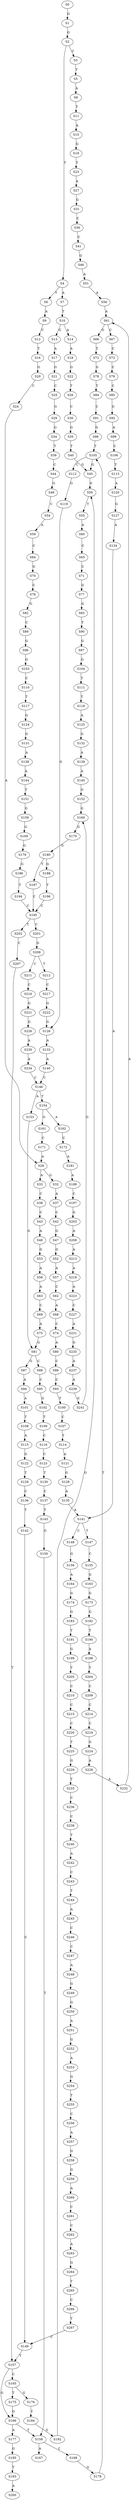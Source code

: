 strict digraph  {
	S0 -> S1 [ label = G ];
	S1 -> S2 [ label = G ];
	S2 -> S3 [ label = C ];
	S2 -> S4 [ label = T ];
	S3 -> S5 [ label = T ];
	S4 -> S6 [ label = T ];
	S4 -> S7 [ label = A ];
	S5 -> S8 [ label = A ];
	S6 -> S9 [ label = A ];
	S7 -> S10 [ label = T ];
	S8 -> S11 [ label = T ];
	S9 -> S12 [ label = C ];
	S10 -> S13 [ label = G ];
	S10 -> S14 [ label = A ];
	S11 -> S15 [ label = A ];
	S12 -> S16 [ label = T ];
	S13 -> S17 [ label = A ];
	S14 -> S18 [ label = A ];
	S15 -> S19 [ label = G ];
	S16 -> S20 [ label = G ];
	S17 -> S21 [ label = G ];
	S18 -> S22 [ label = G ];
	S19 -> S23 [ label = T ];
	S20 -> S24 [ label = C ];
	S21 -> S25 [ label = C ];
	S22 -> S26 [ label = T ];
	S23 -> S27 [ label = A ];
	S24 -> S28 [ label = A ];
	S25 -> S29 [ label = G ];
	S26 -> S30 [ label = C ];
	S27 -> S31 [ label = G ];
	S28 -> S32 [ label = G ];
	S28 -> S33 [ label = A ];
	S29 -> S34 [ label = G ];
	S30 -> S35 [ label = G ];
	S31 -> S36 [ label = C ];
	S32 -> S37 [ label = A ];
	S33 -> S38 [ label = C ];
	S34 -> S39 [ label = T ];
	S35 -> S40 [ label = T ];
	S36 -> S41 [ label = C ];
	S37 -> S42 [ label = C ];
	S38 -> S43 [ label = C ];
	S39 -> S44 [ label = C ];
	S40 -> S45 [ label = G ];
	S41 -> S46 [ label = G ];
	S42 -> S47 [ label = G ];
	S43 -> S48 [ label = A ];
	S44 -> S49 [ label = G ];
	S45 -> S50 [ label = G ];
	S46 -> S51 [ label = A ];
	S47 -> S52 [ label = G ];
	S48 -> S53 [ label = G ];
	S49 -> S54 [ label = C ];
	S50 -> S55 [ label = T ];
	S51 -> S56 [ label = A ];
	S52 -> S57 [ label = A ];
	S53 -> S58 [ label = A ];
	S54 -> S59 [ label = A ];
	S55 -> S60 [ label = A ];
	S56 -> S61 [ label = A ];
	S57 -> S62 [ label = C ];
	S58 -> S63 [ label = A ];
	S59 -> S64 [ label = C ];
	S60 -> S65 [ label = C ];
	S61 -> S66 [ label = G ];
	S61 -> S67 [ label = C ];
	S62 -> S68 [ label = A ];
	S63 -> S69 [ label = C ];
	S64 -> S70 [ label = G ];
	S65 -> S71 [ label = C ];
	S66 -> S72 [ label = T ];
	S67 -> S73 [ label = C ];
	S68 -> S74 [ label = C ];
	S69 -> S75 [ label = A ];
	S70 -> S76 [ label = C ];
	S71 -> S77 [ label = G ];
	S72 -> S78 [ label = G ];
	S73 -> S79 [ label = C ];
	S74 -> S80 [ label = A ];
	S75 -> S81 [ label = G ];
	S76 -> S82 [ label = G ];
	S77 -> S83 [ label = G ];
	S78 -> S84 [ label = T ];
	S79 -> S85 [ label = C ];
	S80 -> S86 [ label = C ];
	S81 -> S87 [ label = G ];
	S81 -> S88 [ label = C ];
	S82 -> S89 [ label = C ];
	S83 -> S90 [ label = T ];
	S84 -> S91 [ label = C ];
	S85 -> S92 [ label = G ];
	S86 -> S93 [ label = C ];
	S87 -> S94 [ label = A ];
	S88 -> S95 [ label = C ];
	S89 -> S96 [ label = G ];
	S90 -> S97 [ label = G ];
	S91 -> S98 [ label = G ];
	S92 -> S99 [ label = A ];
	S93 -> S100 [ label = T ];
	S94 -> S101 [ label = A ];
	S95 -> S102 [ label = G ];
	S96 -> S103 [ label = G ];
	S97 -> S104 [ label = G ];
	S98 -> S105 [ label = T ];
	S99 -> S106 [ label = C ];
	S100 -> S107 [ label = C ];
	S101 -> S108 [ label = T ];
	S102 -> S109 [ label = T ];
	S103 -> S110 [ label = C ];
	S104 -> S111 [ label = T ];
	S105 -> S112 [ label = C ];
	S105 -> S45 [ label = G ];
	S106 -> S113 [ label = T ];
	S107 -> S114 [ label = T ];
	S108 -> S115 [ label = A ];
	S109 -> S116 [ label = C ];
	S110 -> S117 [ label = T ];
	S111 -> S118 [ label = T ];
	S112 -> S119 [ label = G ];
	S113 -> S120 [ label = A ];
	S114 -> S121 [ label = A ];
	S115 -> S122 [ label = G ];
	S116 -> S123 [ label = C ];
	S117 -> S124 [ label = G ];
	S118 -> S125 [ label = A ];
	S119 -> S126 [ label = G ];
	S120 -> S127 [ label = G ];
	S121 -> S128 [ label = G ];
	S122 -> S129 [ label = T ];
	S123 -> S130 [ label = T ];
	S124 -> S131 [ label = G ];
	S125 -> S132 [ label = G ];
	S126 -> S133 [ label = A ];
	S127 -> S134 [ label = A ];
	S128 -> S135 [ label = A ];
	S129 -> S136 [ label = C ];
	S130 -> S137 [ label = C ];
	S131 -> S138 [ label = A ];
	S132 -> S139 [ label = A ];
	S133 -> S140 [ label = A ];
	S134 -> S141 [ label = A ];
	S135 -> S141 [ label = A ];
	S136 -> S142 [ label = T ];
	S137 -> S143 [ label = T ];
	S138 -> S144 [ label = A ];
	S139 -> S145 [ label = A ];
	S140 -> S146 [ label = C ];
	S141 -> S147 [ label = T ];
	S141 -> S148 [ label = C ];
	S142 -> S149 [ label = C ];
	S143 -> S150 [ label = G ];
	S144 -> S151 [ label = T ];
	S145 -> S152 [ label = G ];
	S146 -> S153 [ label = A ];
	S146 -> S154 [ label = T ];
	S147 -> S155 [ label = C ];
	S148 -> S156 [ label = G ];
	S149 -> S157 [ label = T ];
	S150 -> S158 [ label = T ];
	S151 -> S159 [ label = G ];
	S152 -> S160 [ label = G ];
	S153 -> S81 [ label = G ];
	S154 -> S161 [ label = G ];
	S154 -> S162 [ label = A ];
	S155 -> S163 [ label = G ];
	S156 -> S164 [ label = A ];
	S157 -> S165 [ label = C ];
	S157 -> S166 [ label = G ];
	S158 -> S167 [ label = A ];
	S158 -> S168 [ label = C ];
	S159 -> S169 [ label = G ];
	S160 -> S170 [ label = G ];
	S161 -> S171 [ label = C ];
	S162 -> S172 [ label = C ];
	S163 -> S173 [ label = G ];
	S164 -> S174 [ label = G ];
	S165 -> S175 [ label = T ];
	S165 -> S176 [ label = G ];
	S166 -> S177 [ label = A ];
	S166 -> S158 [ label = T ];
	S168 -> S178 [ label = G ];
	S169 -> S179 [ label = G ];
	S170 -> S180 [ label = G ];
	S171 -> S28 [ label = A ];
	S172 -> S181 [ label = A ];
	S173 -> S182 [ label = G ];
	S174 -> S183 [ label = G ];
	S175 -> S166 [ label = G ];
	S176 -> S184 [ label = T ];
	S177 -> S185 [ label = G ];
	S178 -> S105 [ label = T ];
	S179 -> S186 [ label = G ];
	S180 -> S187 [ label = T ];
	S180 -> S188 [ label = G ];
	S181 -> S189 [ label = A ];
	S182 -> S190 [ label = T ];
	S183 -> S191 [ label = T ];
	S184 -> S192 [ label = G ];
	S185 -> S193 [ label = T ];
	S186 -> S194 [ label = T ];
	S187 -> S195 [ label = C ];
	S188 -> S196 [ label = T ];
	S189 -> S197 [ label = C ];
	S190 -> S198 [ label = A ];
	S191 -> S199 [ label = G ];
	S192 -> S50 [ label = G ];
	S193 -> S200 [ label = A ];
	S194 -> S195 [ label = C ];
	S195 -> S201 [ label = C ];
	S195 -> S202 [ label = T ];
	S196 -> S195 [ label = C ];
	S197 -> S203 [ label = G ];
	S198 -> S204 [ label = T ];
	S199 -> S205 [ label = T ];
	S201 -> S206 [ label = G ];
	S202 -> S207 [ label = C ];
	S203 -> S208 [ label = A ];
	S204 -> S209 [ label = C ];
	S205 -> S210 [ label = C ];
	S206 -> S211 [ label = C ];
	S206 -> S212 [ label = T ];
	S207 -> S157 [ label = T ];
	S208 -> S213 [ label = A ];
	S209 -> S214 [ label = C ];
	S210 -> S215 [ label = C ];
	S211 -> S216 [ label = C ];
	S212 -> S217 [ label = C ];
	S213 -> S218 [ label = A ];
	S214 -> S219 [ label = C ];
	S215 -> S220 [ label = C ];
	S216 -> S221 [ label = G ];
	S217 -> S222 [ label = G ];
	S218 -> S223 [ label = A ];
	S219 -> S224 [ label = G ];
	S220 -> S225 [ label = T ];
	S221 -> S226 [ label = G ];
	S222 -> S126 [ label = G ];
	S223 -> S227 [ label = C ];
	S224 -> S228 [ label = A ];
	S225 -> S229 [ label = G ];
	S226 -> S230 [ label = A ];
	S227 -> S231 [ label = A ];
	S228 -> S232 [ label = A ];
	S229 -> S233 [ label = T ];
	S230 -> S234 [ label = A ];
	S231 -> S235 [ label = G ];
	S232 -> S61 [ label = A ];
	S233 -> S236 [ label = C ];
	S234 -> S146 [ label = C ];
	S235 -> S237 [ label = A ];
	S236 -> S238 [ label = C ];
	S237 -> S239 [ label = A ];
	S238 -> S240 [ label = T ];
	S239 -> S241 [ label = G ];
	S240 -> S242 [ label = A ];
	S241 -> S160 [ label = G ];
	S242 -> S243 [ label = C ];
	S243 -> S244 [ label = T ];
	S244 -> S245 [ label = A ];
	S245 -> S246 [ label = C ];
	S246 -> S247 [ label = C ];
	S247 -> S248 [ label = A ];
	S248 -> S249 [ label = G ];
	S249 -> S250 [ label = G ];
	S250 -> S251 [ label = A ];
	S251 -> S252 [ label = G ];
	S252 -> S253 [ label = A ];
	S253 -> S254 [ label = G ];
	S254 -> S255 [ label = T ];
	S255 -> S256 [ label = C ];
	S256 -> S257 [ label = A ];
	S257 -> S258 [ label = G ];
	S258 -> S259 [ label = G ];
	S259 -> S260 [ label = A ];
	S260 -> S261 [ label = C ];
	S261 -> S262 [ label = C ];
	S262 -> S263 [ label = A ];
	S263 -> S264 [ label = G ];
	S264 -> S265 [ label = T ];
	S265 -> S266 [ label = C ];
	S266 -> S267 [ label = T ];
	S267 -> S149 [ label = C ];
}
